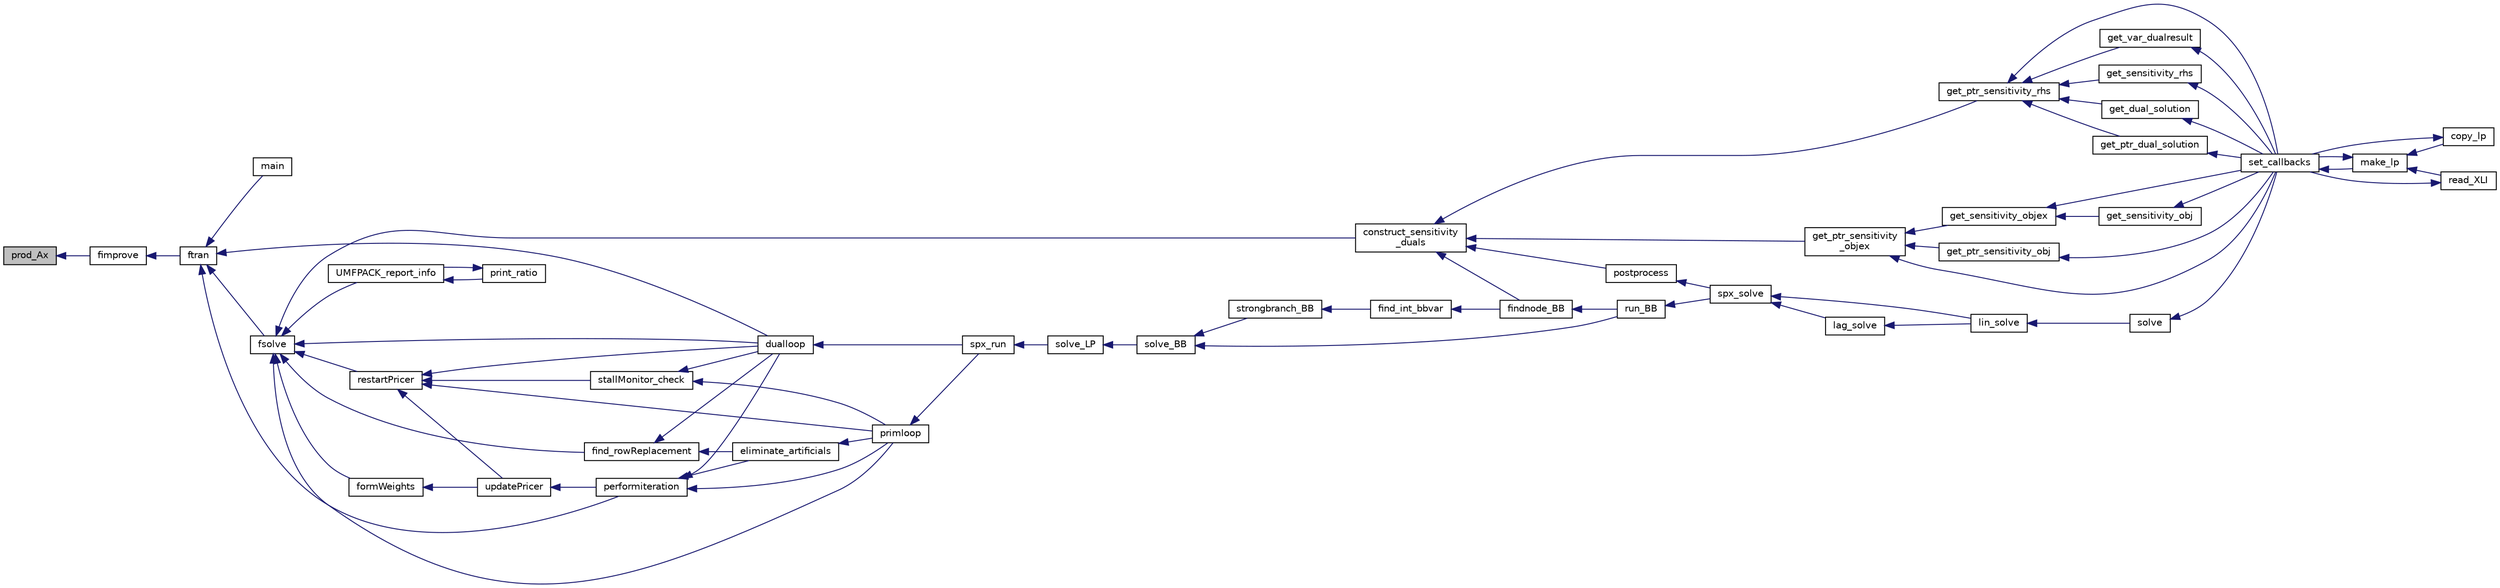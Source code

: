digraph "prod_Ax"
{
  edge [fontname="Helvetica",fontsize="10",labelfontname="Helvetica",labelfontsize="10"];
  node [fontname="Helvetica",fontsize="10",shape=record];
  rankdir="LR";
  Node2951 [label="prod_Ax",height=0.2,width=0.4,color="black", fillcolor="grey75", style="filled", fontcolor="black"];
  Node2951 -> Node2952 [dir="back",color="midnightblue",fontsize="10",style="solid",fontname="Helvetica"];
  Node2952 [label="fimprove",height=0.2,width=0.4,color="black", fillcolor="white", style="filled",URL="$d0/d48/lp__matrix_8h.html#aa75cb5f463c270155ec6e92957eebacf"];
  Node2952 -> Node2953 [dir="back",color="midnightblue",fontsize="10",style="solid",fontname="Helvetica"];
  Node2953 [label="ftran",height=0.2,width=0.4,color="black", fillcolor="white", style="filled",URL="$d0/d48/lp__matrix_8h.html#ad6fdefeaa5d40091c7a20146fc413758"];
  Node2953 -> Node2954 [dir="back",color="midnightblue",fontsize="10",style="solid",fontname="Helvetica"];
  Node2954 [label="main",height=0.2,width=0.4,color="black", fillcolor="white", style="filled",URL="$df/d7d/lusolmain_8c.html#ac0bbd83579aa80e65ea53783917b10f9"];
  Node2953 -> Node2955 [dir="back",color="midnightblue",fontsize="10",style="solid",fontname="Helvetica"];
  Node2955 [label="performiteration",height=0.2,width=0.4,color="black", fillcolor="white", style="filled",URL="$df/df7/lp__lib_8h.html#aab89ee40b1d5308324fb3540d4eaf2b6"];
  Node2955 -> Node2956 [dir="back",color="midnightblue",fontsize="10",style="solid",fontname="Helvetica"];
  Node2956 [label="eliminate_artificials",height=0.2,width=0.4,color="black", fillcolor="white", style="filled",URL="$d2/d6c/lp__simplex_8c.html#a5e9816f3bfe556d444b034ba1e97b02b"];
  Node2956 -> Node2957 [dir="back",color="midnightblue",fontsize="10",style="solid",fontname="Helvetica"];
  Node2957 [label="primloop",height=0.2,width=0.4,color="black", fillcolor="white", style="filled",URL="$d1/d0a/lp__simplex_8h.html#aaa7a1b253038231f1792b092e4e36267"];
  Node2957 -> Node2958 [dir="back",color="midnightblue",fontsize="10",style="solid",fontname="Helvetica"];
  Node2958 [label="spx_run",height=0.2,width=0.4,color="black", fillcolor="white", style="filled",URL="$d1/d0a/lp__simplex_8h.html#a96c15afcfa902a5b78af4dfb412010bd"];
  Node2958 -> Node2959 [dir="back",color="midnightblue",fontsize="10",style="solid",fontname="Helvetica"];
  Node2959 [label="solve_LP",height=0.2,width=0.4,color="black", fillcolor="white", style="filled",URL="$d1/dbf/lp__mipbb_8h.html#a8f2122bd9c45170c45f236f9fe3d0dd7"];
  Node2959 -> Node2960 [dir="back",color="midnightblue",fontsize="10",style="solid",fontname="Helvetica"];
  Node2960 [label="solve_BB",height=0.2,width=0.4,color="black", fillcolor="white", style="filled",URL="$d1/dbf/lp__mipbb_8h.html#a43e95e2128e85df2643cbc0bfce4746c"];
  Node2960 -> Node2961 [dir="back",color="midnightblue",fontsize="10",style="solid",fontname="Helvetica"];
  Node2961 [label="strongbranch_BB",height=0.2,width=0.4,color="black", fillcolor="white", style="filled",URL="$d1/dbf/lp__mipbb_8h.html#a14912803f02db21c25829df065202762"];
  Node2961 -> Node2962 [dir="back",color="midnightblue",fontsize="10",style="solid",fontname="Helvetica"];
  Node2962 [label="find_int_bbvar",height=0.2,width=0.4,color="black", fillcolor="white", style="filled",URL="$df/df7/lp__lib_8h.html#ad6104a5cc6ae29cc1dd1327d8d36047e"];
  Node2962 -> Node2963 [dir="back",color="midnightblue",fontsize="10",style="solid",fontname="Helvetica"];
  Node2963 [label="findnode_BB",height=0.2,width=0.4,color="black", fillcolor="white", style="filled",URL="$d1/dbf/lp__mipbb_8h.html#ad9c2614a833a1e0ab7f4425068752663"];
  Node2963 -> Node2964 [dir="back",color="midnightblue",fontsize="10",style="solid",fontname="Helvetica"];
  Node2964 [label="run_BB",height=0.2,width=0.4,color="black", fillcolor="white", style="filled",URL="$d1/dbf/lp__mipbb_8h.html#a1d8d97b4f4f35f07e6b798f07a62e527"];
  Node2964 -> Node2965 [dir="back",color="midnightblue",fontsize="10",style="solid",fontname="Helvetica"];
  Node2965 [label="spx_solve",height=0.2,width=0.4,color="black", fillcolor="white", style="filled",URL="$d1/d0a/lp__simplex_8h.html#a3effc8b68c1fb21095e7324d83d0dbf7"];
  Node2965 -> Node2966 [dir="back",color="midnightblue",fontsize="10",style="solid",fontname="Helvetica"];
  Node2966 [label="lag_solve",height=0.2,width=0.4,color="black", fillcolor="white", style="filled",URL="$d1/d0a/lp__simplex_8h.html#a320e9e82c06466267a7cb7844c7767b8"];
  Node2966 -> Node2967 [dir="back",color="midnightblue",fontsize="10",style="solid",fontname="Helvetica"];
  Node2967 [label="lin_solve",height=0.2,width=0.4,color="black", fillcolor="white", style="filled",URL="$d1/d0a/lp__simplex_8h.html#a794b0beb471eb7ece9a694717b65b947"];
  Node2967 -> Node2968 [dir="back",color="midnightblue",fontsize="10",style="solid",fontname="Helvetica"];
  Node2968 [label="solve",height=0.2,width=0.4,color="black", fillcolor="white", style="filled",URL="$df/df7/lp__lib_8h.html#a0f4da3a192397e77e6fe92704d4fad3f"];
  Node2968 -> Node2969 [dir="back",color="midnightblue",fontsize="10",style="solid",fontname="Helvetica"];
  Node2969 [label="set_callbacks",height=0.2,width=0.4,color="black", fillcolor="white", style="filled",URL="$df/df7/lp__lib_8h.html#a929e8acb9704f61e16927c915c15cd07"];
  Node2969 -> Node2970 [dir="back",color="midnightblue",fontsize="10",style="solid",fontname="Helvetica"];
  Node2970 [label="make_lp",height=0.2,width=0.4,color="black", fillcolor="white", style="filled",URL="$df/df7/lp__lib_8h.html#a68a0333d84dd944f67e2a0ec72e346a9"];
  Node2970 -> Node2971 [dir="back",color="midnightblue",fontsize="10",style="solid",fontname="Helvetica"];
  Node2971 [label="copy_lp",height=0.2,width=0.4,color="black", fillcolor="white", style="filled",URL="$df/df7/lp__lib_8h.html#aca83ecdbc200b414db491306f3070ae9"];
  Node2971 -> Node2969 [dir="back",color="midnightblue",fontsize="10",style="solid",fontname="Helvetica"];
  Node2970 -> Node2969 [dir="back",color="midnightblue",fontsize="10",style="solid",fontname="Helvetica"];
  Node2970 -> Node2972 [dir="back",color="midnightblue",fontsize="10",style="solid",fontname="Helvetica"];
  Node2972 [label="read_XLI",height=0.2,width=0.4,color="black", fillcolor="white", style="filled",URL="$df/df7/lp__lib_8h.html#a351dd803960ab0dae2b39f2c65d3a58d"];
  Node2972 -> Node2969 [dir="back",color="midnightblue",fontsize="10",style="solid",fontname="Helvetica"];
  Node2965 -> Node2967 [dir="back",color="midnightblue",fontsize="10",style="solid",fontname="Helvetica"];
  Node2960 -> Node2964 [dir="back",color="midnightblue",fontsize="10",style="solid",fontname="Helvetica"];
  Node2955 -> Node2957 [dir="back",color="midnightblue",fontsize="10",style="solid",fontname="Helvetica"];
  Node2955 -> Node2973 [dir="back",color="midnightblue",fontsize="10",style="solid",fontname="Helvetica"];
  Node2973 [label="dualloop",height=0.2,width=0.4,color="black", fillcolor="white", style="filled",URL="$d1/d0a/lp__simplex_8h.html#a881918469722e512db8bd95bb1ec940c"];
  Node2973 -> Node2958 [dir="back",color="midnightblue",fontsize="10",style="solid",fontname="Helvetica"];
  Node2953 -> Node2974 [dir="back",color="midnightblue",fontsize="10",style="solid",fontname="Helvetica"];
  Node2974 [label="fsolve",height=0.2,width=0.4,color="black", fillcolor="white", style="filled",URL="$d0/d48/lp__matrix_8h.html#a67a365057ddfb006dc73ced0f96d185a"];
  Node2974 -> Node2975 [dir="back",color="midnightblue",fontsize="10",style="solid",fontname="Helvetica"];
  Node2975 [label="construct_sensitivity\l_duals",height=0.2,width=0.4,color="black", fillcolor="white", style="filled",URL="$df/df7/lp__lib_8h.html#a50f18f68adbe0e2059d4db0ebdd8a477"];
  Node2975 -> Node2976 [dir="back",color="midnightblue",fontsize="10",style="solid",fontname="Helvetica"];
  Node2976 [label="get_ptr_sensitivity_rhs",height=0.2,width=0.4,color="black", fillcolor="white", style="filled",URL="$df/df7/lp__lib_8h.html#a0b0eec8f454537029970d8c372dccdb7"];
  Node2976 -> Node2977 [dir="back",color="midnightblue",fontsize="10",style="solid",fontname="Helvetica"];
  Node2977 [label="get_var_dualresult",height=0.2,width=0.4,color="black", fillcolor="white", style="filled",URL="$df/df7/lp__lib_8h.html#a20af639d614390c57f4ebb2831182d73"];
  Node2977 -> Node2969 [dir="back",color="midnightblue",fontsize="10",style="solid",fontname="Helvetica"];
  Node2976 -> Node2978 [dir="back",color="midnightblue",fontsize="10",style="solid",fontname="Helvetica"];
  Node2978 [label="get_sensitivity_rhs",height=0.2,width=0.4,color="black", fillcolor="white", style="filled",URL="$df/df7/lp__lib_8h.html#ae53a23c38aa891ed2f8486146ad4b1e8"];
  Node2978 -> Node2969 [dir="back",color="midnightblue",fontsize="10",style="solid",fontname="Helvetica"];
  Node2976 -> Node2969 [dir="back",color="midnightblue",fontsize="10",style="solid",fontname="Helvetica"];
  Node2976 -> Node2979 [dir="back",color="midnightblue",fontsize="10",style="solid",fontname="Helvetica"];
  Node2979 [label="get_dual_solution",height=0.2,width=0.4,color="black", fillcolor="white", style="filled",URL="$df/df7/lp__lib_8h.html#a083994ab8f17255ba288a38225c124da"];
  Node2979 -> Node2969 [dir="back",color="midnightblue",fontsize="10",style="solid",fontname="Helvetica"];
  Node2976 -> Node2980 [dir="back",color="midnightblue",fontsize="10",style="solid",fontname="Helvetica"];
  Node2980 [label="get_ptr_dual_solution",height=0.2,width=0.4,color="black", fillcolor="white", style="filled",URL="$df/df7/lp__lib_8h.html#aef60f6146774a7ec36d2961034982ae7"];
  Node2980 -> Node2969 [dir="back",color="midnightblue",fontsize="10",style="solid",fontname="Helvetica"];
  Node2975 -> Node2981 [dir="back",color="midnightblue",fontsize="10",style="solid",fontname="Helvetica"];
  Node2981 [label="get_ptr_sensitivity\l_objex",height=0.2,width=0.4,color="black", fillcolor="white", style="filled",URL="$df/df7/lp__lib_8h.html#adfc39d9b1870d439e3e9b9e5830eeea6"];
  Node2981 -> Node2982 [dir="back",color="midnightblue",fontsize="10",style="solid",fontname="Helvetica"];
  Node2982 [label="get_sensitivity_objex",height=0.2,width=0.4,color="black", fillcolor="white", style="filled",URL="$df/df7/lp__lib_8h.html#ab4dda7365cd69251a37562bb6a8e7b12"];
  Node2982 -> Node2983 [dir="back",color="midnightblue",fontsize="10",style="solid",fontname="Helvetica"];
  Node2983 [label="get_sensitivity_obj",height=0.2,width=0.4,color="black", fillcolor="white", style="filled",URL="$df/df7/lp__lib_8h.html#ade927064245939d7e8b08e385ce20ff4"];
  Node2983 -> Node2969 [dir="back",color="midnightblue",fontsize="10",style="solid",fontname="Helvetica"];
  Node2982 -> Node2969 [dir="back",color="midnightblue",fontsize="10",style="solid",fontname="Helvetica"];
  Node2981 -> Node2984 [dir="back",color="midnightblue",fontsize="10",style="solid",fontname="Helvetica"];
  Node2984 [label="get_ptr_sensitivity_obj",height=0.2,width=0.4,color="black", fillcolor="white", style="filled",URL="$df/df7/lp__lib_8h.html#a9fba4213636195e1a662eb3e5f039d6e"];
  Node2984 -> Node2969 [dir="back",color="midnightblue",fontsize="10",style="solid",fontname="Helvetica"];
  Node2981 -> Node2969 [dir="back",color="midnightblue",fontsize="10",style="solid",fontname="Helvetica"];
  Node2975 -> Node2985 [dir="back",color="midnightblue",fontsize="10",style="solid",fontname="Helvetica"];
  Node2985 [label="postprocess",height=0.2,width=0.4,color="black", fillcolor="white", style="filled",URL="$df/df7/lp__lib_8h.html#a0893b5f8a2432dd38800b54ec8ca0332"];
  Node2985 -> Node2965 [dir="back",color="midnightblue",fontsize="10",style="solid",fontname="Helvetica"];
  Node2975 -> Node2963 [dir="back",color="midnightblue",fontsize="10",style="solid",fontname="Helvetica"];
  Node2974 -> Node2986 [dir="back",color="midnightblue",fontsize="10",style="solid",fontname="Helvetica"];
  Node2986 [label="find_rowReplacement",height=0.2,width=0.4,color="black", fillcolor="white", style="filled",URL="$d5/dee/lp__price_8h.html#aa2828cd618b7e668ca5bfa59b53764f1"];
  Node2986 -> Node2956 [dir="back",color="midnightblue",fontsize="10",style="solid",fontname="Helvetica"];
  Node2986 -> Node2973 [dir="back",color="midnightblue",fontsize="10",style="solid",fontname="Helvetica"];
  Node2974 -> Node2987 [dir="back",color="midnightblue",fontsize="10",style="solid",fontname="Helvetica"];
  Node2987 [label="restartPricer",height=0.2,width=0.4,color="black", fillcolor="white", style="filled",URL="$d3/da0/lp__price_p_s_e_8h.html#aaccf24d52dc9daa3cf352f8b88fd8820"];
  Node2987 -> Node2988 [dir="back",color="midnightblue",fontsize="10",style="solid",fontname="Helvetica"];
  Node2988 [label="updatePricer",height=0.2,width=0.4,color="black", fillcolor="white", style="filled",URL="$d3/da0/lp__price_p_s_e_8h.html#ad16c1ea6f969c6d72f135e859d82479f"];
  Node2988 -> Node2955 [dir="back",color="midnightblue",fontsize="10",style="solid",fontname="Helvetica"];
  Node2987 -> Node2989 [dir="back",color="midnightblue",fontsize="10",style="solid",fontname="Helvetica"];
  Node2989 [label="stallMonitor_check",height=0.2,width=0.4,color="black", fillcolor="white", style="filled",URL="$d2/d6c/lp__simplex_8c.html#a256354aaa5db9224451424c67f19cde3"];
  Node2989 -> Node2957 [dir="back",color="midnightblue",fontsize="10",style="solid",fontname="Helvetica"];
  Node2989 -> Node2973 [dir="back",color="midnightblue",fontsize="10",style="solid",fontname="Helvetica"];
  Node2987 -> Node2957 [dir="back",color="midnightblue",fontsize="10",style="solid",fontname="Helvetica"];
  Node2987 -> Node2973 [dir="back",color="midnightblue",fontsize="10",style="solid",fontname="Helvetica"];
  Node2974 -> Node2990 [dir="back",color="midnightblue",fontsize="10",style="solid",fontname="Helvetica"];
  Node2990 [label="formWeights",height=0.2,width=0.4,color="black", fillcolor="white", style="filled",URL="$da/d29/lp__price_p_s_e_8c.html#aa82070e3c7c41fe6cb30727ecbf9e5ed"];
  Node2990 -> Node2988 [dir="back",color="midnightblue",fontsize="10",style="solid",fontname="Helvetica"];
  Node2974 -> Node2957 [dir="back",color="midnightblue",fontsize="10",style="solid",fontname="Helvetica"];
  Node2974 -> Node2973 [dir="back",color="midnightblue",fontsize="10",style="solid",fontname="Helvetica"];
  Node2974 -> Node2991 [dir="back",color="midnightblue",fontsize="10",style="solid",fontname="Helvetica"];
  Node2991 [label="UMFPACK_report_info",height=0.2,width=0.4,color="black", fillcolor="white", style="filled",URL="$d2/def/umfpack__report__info_8c.html#a7b91f14b1ac2f360d6582a787fd2f8b9"];
  Node2991 -> Node2992 [dir="back",color="midnightblue",fontsize="10",style="solid",fontname="Helvetica"];
  Node2992 [label="print_ratio",height=0.2,width=0.4,color="black", fillcolor="white", style="filled",URL="$d2/def/umfpack__report__info_8c.html#af80f2ea9ea676933311eaf6cb3a5b59e"];
  Node2992 -> Node2991 [dir="back",color="midnightblue",fontsize="10",style="solid",fontname="Helvetica"];
  Node2953 -> Node2973 [dir="back",color="midnightblue",fontsize="10",style="solid",fontname="Helvetica"];
}
